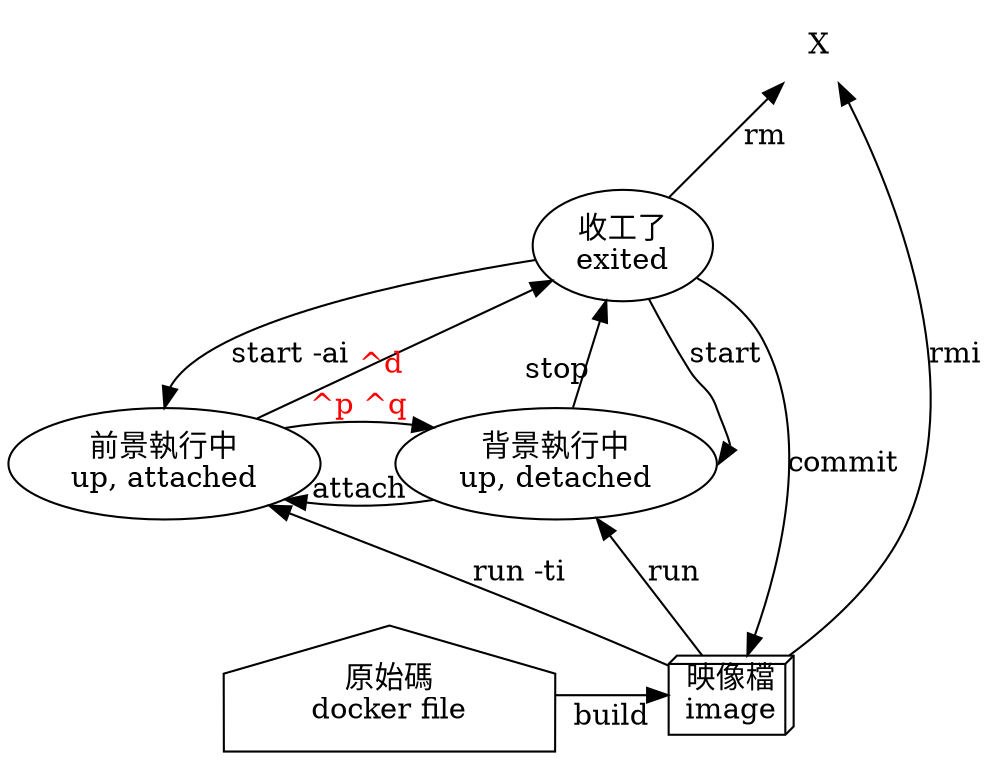 // dot -Tsvg docker-basics.dot -o docker-basics.svg

digraph "Docker 常用指令" {

    rankdir = BT;
    overlap = scale;

    source [ label="原始碼\ndocker file"; shape=house; ];
    image [ label="映像檔\nimage"; shape=box3d; ];
    attached [ label="前景執行中\nup, attached"; ];
    detached [ label="背景執行中\nup, detached"; ];
    exited [ label="收工了\nexited"; ];
    removed [ label="X"; shape=none; ];
    { rank = same; attached; detached; }
    { rank = same; source; image; }

    source -> image [ label="build"; ];
    image -> removed [ label="rmi"; ];
    image -> attached [ label="run -ti"; ];
    image -> detached [ label="run"; ];
    attached -> detached [ xlabel="^p ^q"; fontcolor="red"; ];
    attached -> exited [ xlabel="^d"; fontcolor="red"; ];
    detached -> attached [ xlabel="attach"; ];
    detached -> exited [ xlabel="stop"; ];
    exited -> attached:n [ label="start -ai"; ];
    exited -> detached:e [ label="start"; ];
    exited -> removed [ label="rm"; ];
    exited -> image [ label="commit"; ];

//    html -> graphic [ label="cutycapt" ];
//    { text html csv } -> { dot gpt } [ label="RE" ];
}

